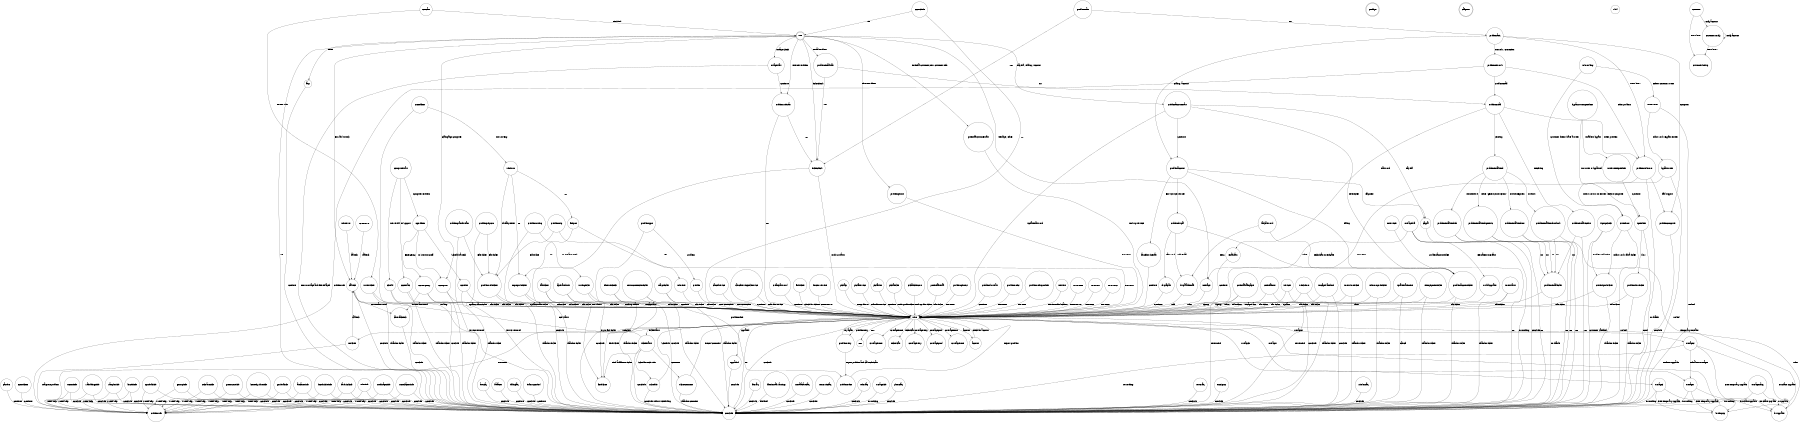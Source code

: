 digraph callcenter {
    size = "12,12";
    node [shape = doublecircle]; root goodbye callpeter;
    node [shape = hexagon]; robot;
    node [shape = circle];
    1404lincolninfo -> conclude [ label = "Conclude" ];
    1404lincolninfo -> problemweb [ label = "I need help" ];
    account -> robot [ label = "Check for account" ];
    autopay -> conclude [ label = "conclude" ];
    badactor -> conclude [ label = "Continue" ];
    badpassword -> conclude [ label = "No" ];
    badpassword -> drupaladdemail [ label = "Retry" ];
    badticket -> findtickets [ label = "Try to find ticket" ];
    badticket -> robot [ label = "Look up status" ];
    billingfaq -> conclude [ label = "conclude" ];
    bulksuspended -> conclude [ label = "Continue" ];
    bwtempup -> robot [ label = "Perform upgrade" ];
    bwuldlupgrade -> robot [ label = "robot" ];
    bwupgrade -> robot [ label = "robot" ];
    bypassrouter -> conclude [ label = "Worked" ];
    bypassrouter -> custreboot [ label = "Didn't work or No Router - Reboot computer" ];
    bypassrouterspeedtest -> speedtest [ label = "No router or bypassed" ];
    bypassrouterspeedtest -> routerresetspeedtest [ label = "Unable to bypass" ];
    calltech -> conclude [ label = "conclude" ];
    calltech -> cantreachtech [ label = "No one answered" ];
    calltech -> robot [ label = "Update/Make Ticket" ];
    cancelservice -> robot [ label = "Continue" ];
    cancelservicepickservice -> robot [ label = "Edit this service" ];
    cancelservicestart -> robot [ label = "Continue" ];
    cantreachtech -> conclude [ label = "conclude" ];
    captivatedunit -> conclude [ label = "Conclude" ];
    captivatedunit -> robot [ label = "Uncaptivate" ];
    ccbuild -> conclude [ label = "Abandon ticket" ];
    ccbuild -> robot [ label = "File ticket" ];
    ccconclude -> root [ label = "Yes" ];
    ccconclude -> robot [ label = "No" ];
    cccontract -> conclude [ label = "Abandon ticket" ];
    cccontract -> robot [ label = "File ticket" ];
    ccemergency -> conclude [ label = "conclude" ];
    ccemergency -> cantreachtech [ label = "No one answered" ];
    ccemergency -> robot [ label = "Update/Make Ticket" ];
    ccomputer -> conclude [ label = "Abandon ticket" ];
    ccomputer -> robot [ label = "File ticket" ];
    ccomputerstart -> cccontract [ label = "IT Support" ];
    ccomputerstart -> ccproblem [ label = "Computer Problem" ];
    ccomputerstart -> ccbuild [ label = "New Build" ];
    cconsite -> conclude [ label = "Abandon ticket" ];
    cconsite -> robot [ label = "File ticket" ];
    ccproblem -> ccemergency [ label = "Emergency" ];
    ccproblem -> cconsite [ label = "Schedule a Tech" ];
    ccproblem -> ccomputer [ label = "In Store Dropoff" ];
    cochranesinfo -> conclude [ label = "Conclude" ];
    cochranesinfo -> problemweb [ label = "I need help" ];
    comcast -> root [ label = "Finished" ];
    comcast -> routerticket [ label = "Router visit" ];
    conclude -> root [ label = "Yes" ];
    conclude -> robot [ label = "No" ];
    cpm_vpinfo -> conclude [ label = "Conclude" ];
    cpm_vpinfo -> problemweb [ label = "I need help" ];
    cpmbulkinfo -> conclude [ label = "Conclude" ];
    cpmbulkinfo -> problemweb [ label = "I need help" ];
    createpassword -> robot [ label = "Continue" ];
    custendprobticket -> conclude [ label = "Abandon ticket" ];
    custendprobticket -> robot [ label = "File ticket" ];
    customer -> customer_lookup [ label = "Don't know" ];
    customer -> customer_verify [ label = "Verify account" ];
    customer_verify -> customer_lookup [ label = "Don't know" ];
    customer_verify -> customer_verify [ label = "Verify account" ];
    custreboot -> custendprobticket [ label = "Didn't work - file a ticket" ];
    custreboot -> conclude [ label = "Worked" ];
    custselftest -> conclude [ label = "Working" ];
    custselftest -> volodown [ label = "Not working" ];
    drupaladdemail -> robot [ label = "Add" ];
    drupalpass -> robot [ label = "Continue" ];
    emailpass -> robot [ label = "Continue" ];
    ethernetcheck -> conclude [ label = "conclude" ];
    ethernetcheck -> robot [ label = "Continue" ];
    faqs -> conclude [ label = "continue" ];
    fiberfaq -> conclude [ label = "conclude" ];
    fiberinstallwarnings -> conclude [ label = "Finished " ];
    findpoe -> voloreset [ label = "Yes" ];
    findpoe -> nopoeprobticket [ label = "No" ];
    findticket -> robot [ label = "Check for tickets" ];
    findtickets -> robot [ label = "Find tickets" ];
    forcetowerreset -> robot [ label = "Reset Tower" ];
    greencrestinfo -> conclude [ label = "Conclude" ];
    greencrestinfo -> problemweb [ label = "I need help" ];
    gsr_bulkinfo -> conclude [ label = "Conclude" ];
    gsr_bulkinfo -> problemweb [ label = "I need help" ];
    hardwickinfo -> conclude [ label = "Conclude" ];
    hardwickinfo -> problemweb [ label = "I need help" ];
    kennedywilsoninfo -> conclude [ label = "Conclude" ];
    kennedywilsoninfo -> problemweb [ label = "I need help" ];
    lancasterinfo -> conclude [ label = "Conclude" ];
    lancasterinfo -> problemweb [ label = "I need help" ];
    lincolnshireinfo -> conclude [ label = "Conclude" ];
    lincolnshireinfo -> problemweb [ label = "I need help" ];
    message -> robot [ label = "robot" ];
    mhminfo -> conclude [ label = "Conclude" ];
    mhminfo -> problemweb [ label = "I need help" ];
    moulinaptsinfo -> conclude [ label = "Conclude" ];
    moulinaptsinfo -> problemweb [ label = "I need help" ];
    mxualacartefaq -> conclude [ label = "conclude" ];
    mxunoconnectionticket -> conclude [ label = "Abandon ticket" ];
    mxunoconnectionticket -> robot [ label = "File ticket" ];
    nextchapterinfo -> conclude [ label = "Conclude" ];
    nextchapterinfo -> problemweb [ label = "I need help" ];
    noarpsticket -> conclude [ label = "Abandon ticket" ];
    noarpsticket -> robot [ label = "File ticket" ];
    nonservicefaq -> conclude [ label = "conclude" ];
    nopoeprobticket -> conclude [ label = "Abandon ticket" ];
    nopoeprobticket -> robot [ label = "File ticket" ];
    noservices -> problemaccountticket [ label = "problemaccountticket" ];
    notickets -> problemweb [ label = "Diagnose problem" ];
    notickets -> calltech [ label = "calltech" ];
    opentickets -> problemweb [ label = "Continue " ];
    otherfaq -> conclude [ label = "conclude" ];
    outagestart -> conclude [ label = "Known Outage and ETR Relayed" ];
    outagestart -> problemwebstart [ label = "Continue" ];
    overage1 -> conclude [ label = "Do nothing" ];
    overage1 -> bwupgrade [ label = "Purchase upgrade" ];
    overage1 -> bwtempup [ label = "Free temporary upgrade" ];
    overage2 -> conclude [ label = "Do nothing" ];
    overage2 -> overage1 [ label = "Info about overages" ];
    overage2 -> bwupgrade [ label = "Purchase upgrade" ];
    overage2 -> bwtempup [ label = "Free temporary upgrade" ];
    overage3 -> conclude [ label = "Do nothing" ];
    overage3 -> bwupgrade [ label = "Purchase upgrade" ];
    overage3 -> bwtempup [ label = "Free temporary upgrade" ];
    overageinfo -> conclude [ label = "Do nothing" ];
    overagemany -> conclude [ label = "Do nothing" ];
    overagemany -> bwupgrade [ label = "bwupgrade" ];
    overageuldl -> conclude [ label = "Do nothing" ];
    overageuldl -> bwuldlupgrade [ label = "Permanent Increase" ];
    overageuldl -> bwtempup [ label = "Temporary Increase" ];
    overageuldl -> message [ label = "Technician Investigate" ];
    pastdue -> problemweb [ label = "Continue " ];
    paypal -> conclude [ label = "conclude" ];
    phonefaq -> conclude [ label = "conclude" ];
    pickaip -> robot [ label = "Bump this IP" ];
    pickaservice -> robot [ label = "Edit this service" ];
    pickasite -> robot [ label = "Continue" ];
    pickaticket -> robot [ label = "Look up this ticket" ];
    pickaticketcore -> robot [ label = "Look up this ticket" ];
    potentialbaileyapts -> conclude [ label = "Nevermind" ];
    potentialbaileyapts -> robot [ label = "Signup" ];
    potentialcustomerstart -> robot [ label = "Look up services" ];
    potentialinstall -> robot [ label = "File Ticket" ];
    potentialmxu -> conclude [ label = "Nevermind" ];
    potentialmxu -> robot [ label = "Signup" ];
    problem -> robot [ label = "Test connection" ];
    problemaccount -> paypal [ label = "Payment" ];
    problemaccount -> cancelservicestart [ label = "End Service" ];
    problemaccount -> problemdrupal [ label = "Volo.net" ];
    problemaccount -> problemaccountticket [ label = "Billing" ];
    problemaccountstart -> paypal [ label = "Pay Bill" ];
    problemaccountstart -> problemaccount [ label = "Continue" ];
    problemaccountstart -> robot [ label = "Update Password" ];
    problemaccountstart -> problemaccountticket [ label = "File Ticket" ];
    problemaccountticket -> conclude [ label = "Abandon ticket" ];
    problemaccountticket -> robot [ label = "File ticket" ];
    problematic -> problemcomputer [ label = "Computer" ];
    problematic -> problemunknown [ label = "Don't know" ];
    problematic -> problemnetwork [ label = "Network / connection" ];
    problematic -> problemaccount [ label = "Billing / account" ];
    problemcomputer -> conclude [ label = "conclude" ];
    problemdrupal -> drupalpass [ label = "Password" ];
    problemdrupal -> problemaccountticket [ label = "Other" ];
    problemdrupal -> drupaladdemail [ label = "Add Email" ];
    problememail -> emailpass [ label = "Password" ];
    problememail -> problemunknown [ label = "Other problem" ];
    problememail -> problememailreceive [ label = "Receiving" ];
    problememail -> problememailsend [ label = "Sending" ];
    problememailreceive -> conclude [ label = "Yes" ];
    problememailreceive -> problememailticket [ label = "No" ];
    problememailsend -> problememailsend_outlook [ label = "Outlook" ];
    problememailsend -> problememailsend_oe [ label = "Outlook Express" ];
    problememailsend -> problememailsend_tb [ label = "Thunderbird" ];
    problememailsend -> problememailsend_generic [ label = "Other (generic instructions)" ];
    problememailsend_generic -> conclude [ label = "Yes" ];
    problememailsend_generic -> problememailticket [ label = "No" ];
    problememailsend_oe -> conclude [ label = "Yes" ];
    problememailsend_oe -> problememailticket [ label = "No" ];
    problememailsend_outlook -> conclude [ label = "Yes" ];
    problememailsend_outlook -> problememailticket [ label = "No" ];
    problememailsend_tb -> conclude [ label = "Yes" ];
    problememailsend_tb -> problememailticket [ label = "No" ];
    problememailstart -> ticketcheck [ label = "Yes" ];
    problememailstart -> problememail [ label = "No" ];
    problememailticket -> conclude [ label = "No thanks" ];
    problememailticket -> robot [ label = "File Ticket" ];
    problemgrandstream -> conclude [ label = "Service restored" ];
    problemgrandstream -> problemwebticket [ label = "File ticket " ];
    problemnetwork -> problemunknown [ label = "Other problem" ];
    problemnetwork -> problemweb [ label = "problemweb" ];
    problemnetwork -> problememail [ label = "problememail" ];
    problemnoip -> problemwebticket [ label = "File ticket" ];
    problemnoip -> robot [ label = "Run tests" ];
    problemother -> robot [ label = "Report problem" ];
    problemphone -> robot [ label = "Run tests" ];
    problemphone2 -> robot [ label = "Run tests" ];
    problempolycom -> conclude [ label = "Service restored" ];
    problempolycom -> problemwebticket [ label = "File ticket " ];
    problemretry -> problemother [ label = "Report problem and call technician" ];
    problemretry -> robot [ label = "Try again" ];
    problemrouting -> conclude [ label = "conclude" ];
    problemrouting -> routingticket [ label = "No one answered" ];
    problemslowstart -> robot [ label = "Continue" ];
    problemslowticket -> conclude [ label = "Abandon ticket" ];
    problemslowticket -> robot [ label = "File ticket" ];
    problemstart -> problematic [ label = "No" ];
    problemstart -> ticketcheck [ label = "Yes" ];
    problemtype -> problem [ label = "problem" ];
    problemtype -> problemother [ label = "problemother" ];
    problemunknown -> problemcomputer [ label = "Paid support" ];
    problemunknown -> conclude [ label = "No thanks" ];
    problemunknown -> robot [ label = "Run tests" ];
    problemweb -> robot [ label = "Run tests" ];
    problemweb2 -> robot [ label = "Run tests" ];
    problemweb_goodtest -> robot [ label = "Run tests" ];
    problemwebstart -> ticketcheck [ label = "Yes" ];
    problemwebstart -> robot [ label = "No" ];
    problemwebticket -> conclude [ label = "Abandon ticket" ];
    problemwebticket -> robot [ label = "File ticket" ];
    retrieve -> robot [ label = "Retrieve this location" ];
    robot -> overage2 [ label = "overage2" ];
    robot -> ticketstatus [ label = "ticketstatus" ];
    robot -> test [ label = "test" ];
    robot -> overage1 [ label = "overage1" ];
    robot -> coveragesome [ label = "coveragesome" ];
    robot -> conclude [ label = "conclude" ];
    robot -> technician [ label = "technician" ];
    robot -> coverageretry [ label = "coverageretry" ];
    robot -> account [ label = "account" ];
    robot -> upgraded [ label = "upgraded" ];
    robot -> coveragegood [ label = "coveragegood" ];
    robot -> notickets [ label = "notickets" ];
    robot -> problemretry [ label = "problemretry" ];
    robot -> coveragenone [ label = "coveragenone" ];
    robot -> overage3 [ label = "overage3" ];
    roboterror -> calltech [ label = "calltech" ];
    root -> outagestart [ label = "Outage Check" ];
    root -> problemaccountstart [ label = "Pay Bill / Billing / Account" ];
    root -> potentialcustomerstart [ label = "Potential Customer/New Customer Info" ];
    root -> ticketcheck [ label = "ticketcheck" ];
    root -> faqs [ label = "FAQs" ];
    root -> message [ label = "Message / Other" ];
    root -> problememailstart [ label = "Email Problem" ];
    root -> problemwebstart [ label = "Internet Problem" ];
    root -> problemphone [ label = "Phone Problem" ];
    root -> calltech [ label = "Forward to tech" ];
    root -> ccomputer [ label = "Champaign Computer" ];
    routerfaq -> conclude [ label = "conclude" ];
    routerreset -> conclude [ label = "Worked" ];
    routerreset -> bypassrouter [ label = "Didn't work - Bypass Router" ];
    routerresetspeedtest -> speedtest [ label = "Continue" ];
    routerticket -> conclude [ label = "Abandon ticket" ];
    routerticket -> robot [ label = "File ticket" ];
    routingticket -> conclude [ label = "Abandon ticket" ];
    routingticket -> robot [ label = "File ticket" ];
    schedule -> conclude [ label = "Conclude without scheduling" ];
    schedule -> robot [ label = "Schedule" ];
    screenerror -> calltech [ label = "calltech" ];
    services -> conclude [ label = "conclude" ];
    services -> robot [ label = "robot" ];
    signupcheck -> custendprobticket [ label = "Problem still exists" ];
    signupcheck -> conclude [ label = "Customer Satisfied" ];
    speedtest -> conclude [ label = "Good" ];
    speedtest -> problemslowticket [ label = "Slow" ];
    switchdown -> conclude [ label = "Abandon ticket" ];
    switchdown -> robot [ label = "File ticket" ];
    ticketcheck -> findtickets [ label = "Don't know" ];
    ticketcheck -> robot [ label = "Look up status" ];
    ticketcomment -> conclude [ label = "Abandon comment" ];
    ticketcomment -> robot [ label = "Record comment" ];
    ticketstatus -> ticketcomment [ label = "Comment" ];
    ticketstatus -> conclude [ label = "Conclude" ];
    ticketstatus -> findtickets [ label = "Find a different ticket" ];
    ticketstatus -> calltech [ label = "Get Status" ];
    ticketstatus -> schedule [ label = "Schedule Tech Visit" ];
    tnccaptivatedunit -> conclude [ label = "Conclude" ];
    tnccaptivatedunit -> robot [ label = "Uncaptivate" ];
    tncsignup -> conclude [ label = "Conclude " ];
    towerdownticket -> conclude [ label = "Abandon ticket" ];
    towerdownticket -> robot [ label = "File ticket" ];
    towerreset -> robot [ label = "Reset Tower" ];
    towerstatus -> conclude [ label = "Abandon ticket" ];
    towerstatus -> robot [ label = "File ticket" ];
    towertest -> robot [ label = "Run Tests" ];
    towertest2 -> robot [ label = "Run Tests" ];
    ucomminfo -> conclude [ label = "Conclude" ];
    ucomminfo -> problemweb [ label = "I need help" ];
    unknownprobticket -> conclude [ label = "Abandon ticket" ];
    unknownprobticket -> robot [ label = "File ticket" ];
    updatestatements -> conclude [ label = "Cancel" ];
    updatestatements -> robot [ label = "Update" ];
    upgraded -> conclude [ label = "conclude" ];
    volodown -> problemwebticket [ label = "Already Reset" ];
    volodown -> nopoeprobticket [ label = "No" ];
    volodown -> findpoe [ label = "Yes" ];
    voloequipmentticket -> conclude [ label = "Abandon ticket" ];
    voloequipmentticket -> robot [ label = "File ticket" ];
    voloreset -> robot [ label = "Test connection" ];
    voloworking -> routerreset [ label = "Reboot customer router" ];
    voloworking -> custreboot [ label = "Customer doesn't have a router" ];
    waholdingsinfo -> conclude [ label = "Conclude" ];
    waholdingsinfo -> problemweb [ label = "I need help" ];
    wamplerinfo -> conclude [ label = "Conclude" ];
    wamplerinfo -> problemweb [ label = "I need help" ];
    wirelessfaq -> conclude [ label = "conclude" ];
}
